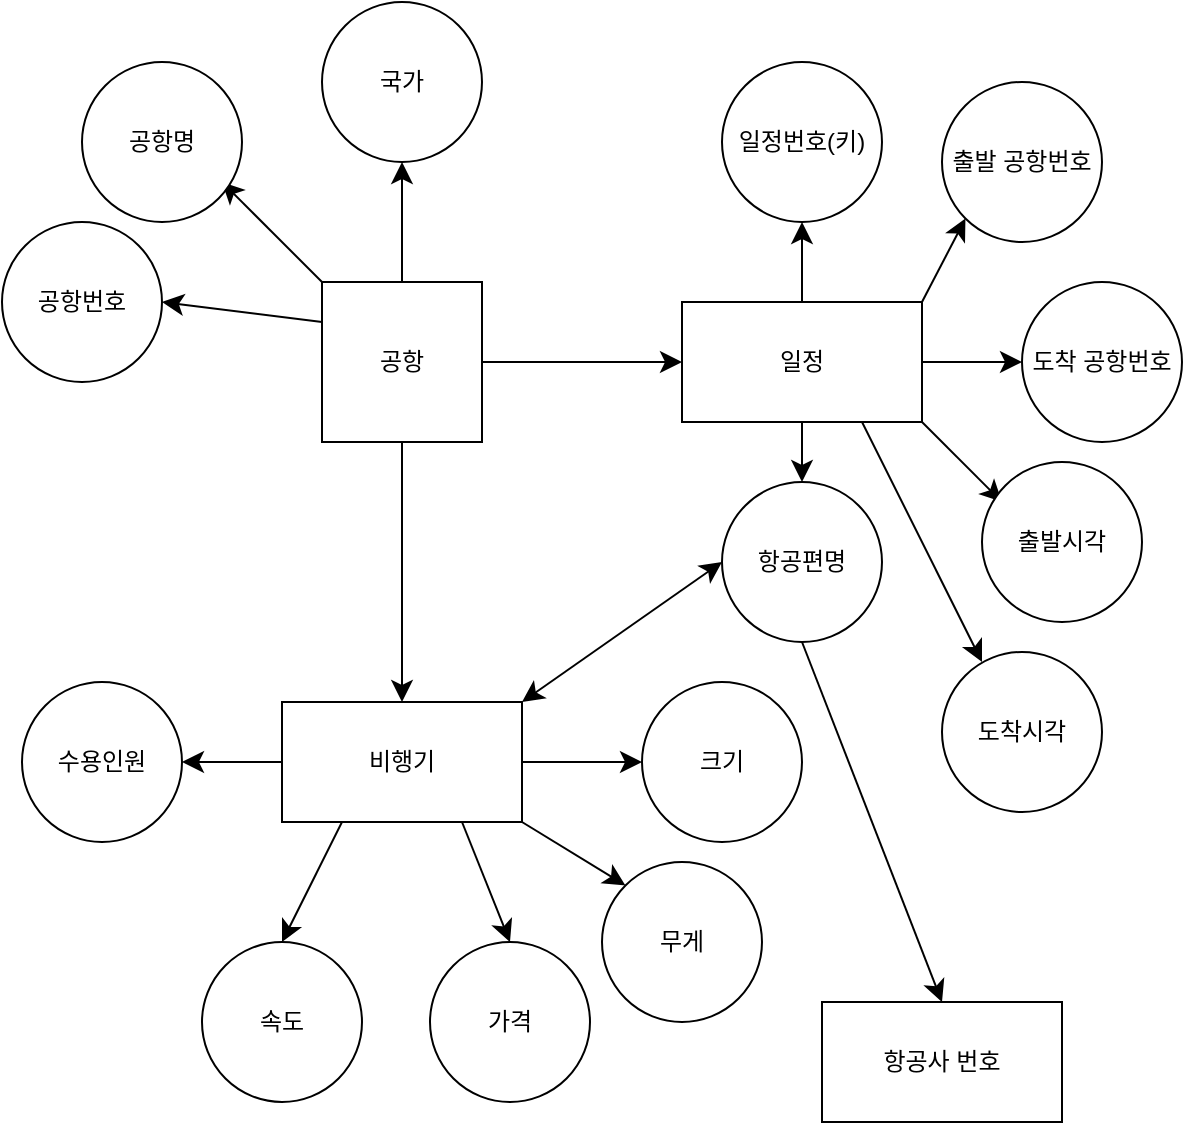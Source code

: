 <mxfile version="24.4.8" type="github">
  <diagram name="페이지-1" id="geKBbEWEFcXSWuYg8slL">
    <mxGraphModel dx="752" dy="882" grid="1" gridSize="10" guides="1" tooltips="1" connect="1" arrows="1" fold="1" page="1" pageScale="1" pageWidth="827" pageHeight="1169" math="0" shadow="0">
      <root>
        <mxCell id="0" />
        <mxCell id="1" parent="0" />
        <mxCell id="f2EloQLSNY7QdQ5oGlnk-49" style="edgeStyle=none;curved=1;rounded=0;orthogonalLoop=1;jettySize=auto;html=1;exitX=0.5;exitY=0;exitDx=0;exitDy=0;fontSize=12;startSize=8;endSize=8;entryX=0.5;entryY=1;entryDx=0;entryDy=0;" edge="1" parent="1" source="ENQD_48EzkkRwFqRb7_J-4" target="f2EloQLSNY7QdQ5oGlnk-57">
          <mxGeometry relative="1" as="geometry">
            <mxPoint x="490" y="310" as="targetPoint" />
          </mxGeometry>
        </mxCell>
        <mxCell id="f2EloQLSNY7QdQ5oGlnk-50" style="edgeStyle=none;curved=1;rounded=0;orthogonalLoop=1;jettySize=auto;html=1;exitX=0;exitY=0;exitDx=0;exitDy=0;fontSize=12;startSize=8;endSize=8;" edge="1" parent="1" source="ENQD_48EzkkRwFqRb7_J-4">
          <mxGeometry relative="1" as="geometry">
            <mxPoint x="310" y="310" as="targetPoint" />
          </mxGeometry>
        </mxCell>
        <mxCell id="f2EloQLSNY7QdQ5oGlnk-52" value="" style="edgeStyle=none;curved=1;rounded=0;orthogonalLoop=1;jettySize=auto;html=1;fontSize=12;startSize=8;endSize=8;" edge="1" parent="1" source="ENQD_48EzkkRwFqRb7_J-4" target="f2EloQLSNY7QdQ5oGlnk-51">
          <mxGeometry relative="1" as="geometry" />
        </mxCell>
        <mxCell id="f2EloQLSNY7QdQ5oGlnk-54" value="" style="edgeStyle=none;curved=1;rounded=0;orthogonalLoop=1;jettySize=auto;html=1;fontSize=12;startSize=8;endSize=8;" edge="1" parent="1" source="ENQD_48EzkkRwFqRb7_J-4" target="f2EloQLSNY7QdQ5oGlnk-53">
          <mxGeometry relative="1" as="geometry" />
        </mxCell>
        <mxCell id="f2EloQLSNY7QdQ5oGlnk-72" style="edgeStyle=none;curved=1;rounded=0;orthogonalLoop=1;jettySize=auto;html=1;exitX=0;exitY=0.25;exitDx=0;exitDy=0;fontSize=12;startSize=8;endSize=8;entryX=1;entryY=0.5;entryDx=0;entryDy=0;" edge="1" parent="1" source="ENQD_48EzkkRwFqRb7_J-4" target="f2EloQLSNY7QdQ5oGlnk-73">
          <mxGeometry relative="1" as="geometry">
            <mxPoint x="280" y="370" as="targetPoint" />
          </mxGeometry>
        </mxCell>
        <mxCell id="ENQD_48EzkkRwFqRb7_J-4" value="공항" style="whiteSpace=wrap;html=1;aspect=fixed;" parent="1" vertex="1">
          <mxGeometry x="360" y="360" width="80" height="80" as="geometry" />
        </mxCell>
        <mxCell id="f2EloQLSNY7QdQ5oGlnk-76" style="edgeStyle=none;curved=1;rounded=0;orthogonalLoop=1;jettySize=auto;html=1;exitX=1;exitY=1;exitDx=0;exitDy=0;fontSize=12;startSize=8;endSize=8;entryX=0;entryY=0;entryDx=0;entryDy=0;" edge="1" parent="1" source="f2EloQLSNY7QdQ5oGlnk-51" target="f2EloQLSNY7QdQ5oGlnk-79">
          <mxGeometry relative="1" as="geometry">
            <mxPoint x="510" y="670" as="targetPoint" />
          </mxGeometry>
        </mxCell>
        <mxCell id="f2EloQLSNY7QdQ5oGlnk-77" style="edgeStyle=none;curved=1;rounded=0;orthogonalLoop=1;jettySize=auto;html=1;exitX=0.75;exitY=1;exitDx=0;exitDy=0;fontSize=12;startSize=8;endSize=8;entryX=0.5;entryY=0;entryDx=0;entryDy=0;" edge="1" parent="1" source="f2EloQLSNY7QdQ5oGlnk-51" target="f2EloQLSNY7QdQ5oGlnk-80">
          <mxGeometry relative="1" as="geometry">
            <mxPoint x="430.105" y="690" as="targetPoint" />
          </mxGeometry>
        </mxCell>
        <mxCell id="f2EloQLSNY7QdQ5oGlnk-78" style="edgeStyle=none;curved=1;rounded=0;orthogonalLoop=1;jettySize=auto;html=1;exitX=0.25;exitY=1;exitDx=0;exitDy=0;fontSize=12;startSize=8;endSize=8;entryX=0.5;entryY=0;entryDx=0;entryDy=0;" edge="1" parent="1" source="f2EloQLSNY7QdQ5oGlnk-51" target="f2EloQLSNY7QdQ5oGlnk-81">
          <mxGeometry relative="1" as="geometry">
            <mxPoint x="370.105" y="690" as="targetPoint" />
          </mxGeometry>
        </mxCell>
        <mxCell id="f2EloQLSNY7QdQ5oGlnk-84" style="edgeStyle=none;curved=1;rounded=0;orthogonalLoop=1;jettySize=auto;html=1;entryX=0;entryY=0.5;entryDx=0;entryDy=0;fontSize=12;startSize=8;endSize=8;" edge="1" parent="1" source="f2EloQLSNY7QdQ5oGlnk-51" target="f2EloQLSNY7QdQ5oGlnk-83">
          <mxGeometry relative="1" as="geometry" />
        </mxCell>
        <mxCell id="f2EloQLSNY7QdQ5oGlnk-85" style="edgeStyle=none;curved=1;rounded=0;orthogonalLoop=1;jettySize=auto;html=1;fontSize=12;startSize=8;endSize=8;entryX=1;entryY=0.5;entryDx=0;entryDy=0;" edge="1" parent="1" source="f2EloQLSNY7QdQ5oGlnk-51" target="f2EloQLSNY7QdQ5oGlnk-82">
          <mxGeometry relative="1" as="geometry">
            <mxPoint x="300" y="600" as="targetPoint" />
          </mxGeometry>
        </mxCell>
        <mxCell id="f2EloQLSNY7QdQ5oGlnk-51" value="&lt;font style=&quot;vertical-align: inherit;&quot;&gt;&lt;font style=&quot;vertical-align: inherit;&quot;&gt;비행기&lt;/font&gt;&lt;/font&gt;" style="whiteSpace=wrap;html=1;" vertex="1" parent="1">
          <mxGeometry x="340" y="570" width="120" height="60" as="geometry" />
        </mxCell>
        <mxCell id="f2EloQLSNY7QdQ5oGlnk-61" value="" style="edgeStyle=none;curved=1;rounded=0;orthogonalLoop=1;jettySize=auto;html=1;fontSize=12;startSize=8;endSize=8;entryX=0;entryY=0.5;entryDx=0;entryDy=0;" edge="1" parent="1" source="f2EloQLSNY7QdQ5oGlnk-53" target="f2EloQLSNY7QdQ5oGlnk-71">
          <mxGeometry relative="1" as="geometry">
            <mxPoint x="700" y="380" as="targetPoint" />
          </mxGeometry>
        </mxCell>
        <mxCell id="f2EloQLSNY7QdQ5oGlnk-63" style="edgeStyle=none;curved=1;rounded=0;orthogonalLoop=1;jettySize=auto;html=1;exitX=1;exitY=1;exitDx=0;exitDy=0;fontSize=12;startSize=8;endSize=8;" edge="1" parent="1" source="f2EloQLSNY7QdQ5oGlnk-53">
          <mxGeometry relative="1" as="geometry">
            <mxPoint x="700" y="470" as="targetPoint" />
          </mxGeometry>
        </mxCell>
        <mxCell id="f2EloQLSNY7QdQ5oGlnk-65" value="" style="edgeStyle=none;curved=1;rounded=0;orthogonalLoop=1;jettySize=auto;html=1;fontSize=12;startSize=8;endSize=8;" edge="1" parent="1" source="f2EloQLSNY7QdQ5oGlnk-53" target="f2EloQLSNY7QdQ5oGlnk-64">
          <mxGeometry relative="1" as="geometry" />
        </mxCell>
        <mxCell id="f2EloQLSNY7QdQ5oGlnk-68" style="edgeStyle=none;curved=1;rounded=0;orthogonalLoop=1;jettySize=auto;html=1;exitX=1;exitY=0;exitDx=0;exitDy=0;entryX=0;entryY=1;entryDx=0;entryDy=0;fontSize=12;startSize=8;endSize=8;" edge="1" parent="1" source="f2EloQLSNY7QdQ5oGlnk-53" target="f2EloQLSNY7QdQ5oGlnk-66">
          <mxGeometry relative="1" as="geometry" />
        </mxCell>
        <mxCell id="f2EloQLSNY7QdQ5oGlnk-69" style="edgeStyle=none;curved=1;rounded=0;orthogonalLoop=1;jettySize=auto;html=1;exitX=0.5;exitY=0;exitDx=0;exitDy=0;entryX=0.5;entryY=1;entryDx=0;entryDy=0;fontSize=12;startSize=8;endSize=8;" edge="1" parent="1" source="f2EloQLSNY7QdQ5oGlnk-53" target="f2EloQLSNY7QdQ5oGlnk-67">
          <mxGeometry relative="1" as="geometry" />
        </mxCell>
        <mxCell id="f2EloQLSNY7QdQ5oGlnk-70" style="edgeStyle=none;curved=1;rounded=0;orthogonalLoop=1;jettySize=auto;html=1;exitX=0.75;exitY=1;exitDx=0;exitDy=0;fontSize=12;startSize=8;endSize=8;" edge="1" parent="1" source="f2EloQLSNY7QdQ5oGlnk-53">
          <mxGeometry relative="1" as="geometry">
            <mxPoint x="690" y="550" as="targetPoint" />
          </mxGeometry>
        </mxCell>
        <mxCell id="f2EloQLSNY7QdQ5oGlnk-53" value="&lt;font style=&quot;vertical-align: inherit;&quot;&gt;&lt;font style=&quot;vertical-align: inherit;&quot;&gt;일정&lt;/font&gt;&lt;/font&gt;" style="whiteSpace=wrap;html=1;" vertex="1" parent="1">
          <mxGeometry x="540" y="370" width="120" height="60" as="geometry" />
        </mxCell>
        <mxCell id="f2EloQLSNY7QdQ5oGlnk-57" value="&lt;font style=&quot;vertical-align: inherit;&quot;&gt;&lt;font style=&quot;vertical-align: inherit;&quot;&gt;국가&lt;/font&gt;&lt;/font&gt;" style="ellipse;whiteSpace=wrap;html=1;" vertex="1" parent="1">
          <mxGeometry x="360" y="220" width="80" height="80" as="geometry" />
        </mxCell>
        <mxCell id="f2EloQLSNY7QdQ5oGlnk-58" value="&lt;font style=&quot;vertical-align: inherit;&quot;&gt;&lt;font style=&quot;vertical-align: inherit;&quot;&gt;공항명&lt;/font&gt;&lt;/font&gt;" style="ellipse;whiteSpace=wrap;html=1;" vertex="1" parent="1">
          <mxGeometry x="240" y="250" width="80" height="80" as="geometry" />
        </mxCell>
        <mxCell id="f2EloQLSNY7QdQ5oGlnk-60" value="&lt;font style=&quot;vertical-align: inherit;&quot;&gt;&lt;font style=&quot;vertical-align: inherit;&quot;&gt;출발시각&lt;/font&gt;&lt;/font&gt;" style="ellipse;whiteSpace=wrap;html=1;" vertex="1" parent="1">
          <mxGeometry x="690" y="450" width="80" height="80" as="geometry" />
        </mxCell>
        <mxCell id="f2EloQLSNY7QdQ5oGlnk-62" value="&lt;font style=&quot;vertical-align: inherit;&quot;&gt;&lt;font style=&quot;vertical-align: inherit;&quot;&gt;&lt;font style=&quot;vertical-align: inherit;&quot;&gt;&lt;font style=&quot;vertical-align: inherit;&quot;&gt;도착시각&lt;/font&gt;&lt;/font&gt;&lt;/font&gt;&lt;/font&gt;" style="ellipse;whiteSpace=wrap;html=1;" vertex="1" parent="1">
          <mxGeometry x="670" y="545" width="80" height="80" as="geometry" />
        </mxCell>
        <mxCell id="f2EloQLSNY7QdQ5oGlnk-86" style="edgeStyle=none;curved=1;rounded=0;orthogonalLoop=1;jettySize=auto;html=1;exitX=0.5;exitY=1;exitDx=0;exitDy=0;fontSize=12;startSize=8;endSize=8;" edge="1" parent="1" source="f2EloQLSNY7QdQ5oGlnk-64">
          <mxGeometry relative="1" as="geometry">
            <mxPoint x="670" y="720" as="targetPoint" />
          </mxGeometry>
        </mxCell>
        <mxCell id="f2EloQLSNY7QdQ5oGlnk-64" value="&lt;font style=&quot;vertical-align: inherit;&quot;&gt;&lt;font style=&quot;vertical-align: inherit;&quot;&gt;항공편명&lt;/font&gt;&lt;/font&gt;" style="ellipse;whiteSpace=wrap;html=1;" vertex="1" parent="1">
          <mxGeometry x="560" y="460" width="80" height="80" as="geometry" />
        </mxCell>
        <mxCell id="f2EloQLSNY7QdQ5oGlnk-66" value="&lt;font style=&quot;vertical-align: inherit;&quot;&gt;&lt;font style=&quot;vertical-align: inherit;&quot;&gt;&lt;font style=&quot;vertical-align: inherit;&quot;&gt;&lt;font style=&quot;vertical-align: inherit;&quot;&gt;출발 공항번호&lt;/font&gt;&lt;/font&gt;&lt;/font&gt;&lt;/font&gt;" style="ellipse;whiteSpace=wrap;html=1;" vertex="1" parent="1">
          <mxGeometry x="670" y="260" width="80" height="80" as="geometry" />
        </mxCell>
        <mxCell id="f2EloQLSNY7QdQ5oGlnk-67" value="&lt;font style=&quot;vertical-align: inherit;&quot;&gt;&lt;font style=&quot;vertical-align: inherit;&quot;&gt;&lt;font style=&quot;vertical-align: inherit;&quot;&gt;&lt;font style=&quot;vertical-align: inherit;&quot;&gt;&lt;font style=&quot;vertical-align: inherit;&quot;&gt;&lt;font style=&quot;vertical-align: inherit;&quot;&gt;일정번호(키)&lt;/font&gt;&lt;/font&gt;&lt;/font&gt;&lt;/font&gt;&lt;/font&gt;&lt;/font&gt;" style="ellipse;whiteSpace=wrap;html=1;" vertex="1" parent="1">
          <mxGeometry x="560" y="250" width="80" height="80" as="geometry" />
        </mxCell>
        <mxCell id="f2EloQLSNY7QdQ5oGlnk-71" value="&lt;font style=&quot;vertical-align: inherit;&quot;&gt;&lt;font style=&quot;vertical-align: inherit;&quot;&gt;&lt;font style=&quot;vertical-align: inherit;&quot;&gt;&lt;font style=&quot;vertical-align: inherit;&quot;&gt;&lt;font style=&quot;vertical-align: inherit;&quot;&gt;&lt;font style=&quot;vertical-align: inherit;&quot;&gt;도착 공항번호&lt;/font&gt;&lt;/font&gt;&lt;/font&gt;&lt;/font&gt;&lt;/font&gt;&lt;/font&gt;" style="ellipse;whiteSpace=wrap;html=1;" vertex="1" parent="1">
          <mxGeometry x="710" y="360" width="80" height="80" as="geometry" />
        </mxCell>
        <mxCell id="f2EloQLSNY7QdQ5oGlnk-73" value="&lt;font style=&quot;vertical-align: inherit;&quot;&gt;&lt;font style=&quot;vertical-align: inherit;&quot;&gt;&lt;font style=&quot;vertical-align: inherit;&quot;&gt;&lt;font style=&quot;vertical-align: inherit;&quot;&gt;&lt;font style=&quot;vertical-align: inherit;&quot;&gt;&lt;font style=&quot;vertical-align: inherit;&quot;&gt;공항번호&lt;/font&gt;&lt;/font&gt;&lt;/font&gt;&lt;/font&gt;&lt;/font&gt;&lt;/font&gt;" style="ellipse;whiteSpace=wrap;html=1;" vertex="1" parent="1">
          <mxGeometry x="200" y="330" width="80" height="80" as="geometry" />
        </mxCell>
        <mxCell id="f2EloQLSNY7QdQ5oGlnk-75" value="" style="endArrow=classic;startArrow=classic;html=1;rounded=0;fontSize=12;startSize=8;endSize=8;curved=1;exitX=1;exitY=0;exitDx=0;exitDy=0;entryX=0;entryY=0.5;entryDx=0;entryDy=0;" edge="1" parent="1" source="f2EloQLSNY7QdQ5oGlnk-51" target="f2EloQLSNY7QdQ5oGlnk-64">
          <mxGeometry width="50" height="50" relative="1" as="geometry">
            <mxPoint x="500" y="540" as="sourcePoint" />
            <mxPoint x="550" y="490" as="targetPoint" />
          </mxGeometry>
        </mxCell>
        <mxCell id="f2EloQLSNY7QdQ5oGlnk-79" value="&lt;font style=&quot;vertical-align: inherit;&quot;&gt;&lt;font style=&quot;vertical-align: inherit;&quot;&gt;무게&lt;/font&gt;&lt;/font&gt;" style="ellipse;whiteSpace=wrap;html=1;" vertex="1" parent="1">
          <mxGeometry x="500" y="650" width="80" height="80" as="geometry" />
        </mxCell>
        <mxCell id="f2EloQLSNY7QdQ5oGlnk-80" value="&lt;font style=&quot;vertical-align: inherit;&quot;&gt;&lt;font style=&quot;vertical-align: inherit;&quot;&gt;&lt;font style=&quot;vertical-align: inherit;&quot;&gt;&lt;font style=&quot;vertical-align: inherit;&quot;&gt;&lt;font style=&quot;vertical-align: inherit;&quot;&gt;&lt;font style=&quot;vertical-align: inherit;&quot;&gt;&lt;font style=&quot;vertical-align: inherit;&quot;&gt;&lt;font style=&quot;vertical-align: inherit;&quot;&gt;가격&lt;/font&gt;&lt;/font&gt;&lt;/font&gt;&lt;/font&gt;&lt;/font&gt;&lt;/font&gt;&lt;/font&gt;&lt;/font&gt;" style="ellipse;whiteSpace=wrap;html=1;" vertex="1" parent="1">
          <mxGeometry x="414" y="690" width="80" height="80" as="geometry" />
        </mxCell>
        <mxCell id="f2EloQLSNY7QdQ5oGlnk-81" value="&lt;font style=&quot;vertical-align: inherit;&quot;&gt;&lt;font style=&quot;vertical-align: inherit;&quot;&gt;&lt;font style=&quot;vertical-align: inherit;&quot;&gt;&lt;font style=&quot;vertical-align: inherit;&quot;&gt;&lt;font style=&quot;vertical-align: inherit;&quot;&gt;&lt;font style=&quot;vertical-align: inherit;&quot;&gt;&lt;font style=&quot;vertical-align: inherit;&quot;&gt;&lt;font style=&quot;vertical-align: inherit;&quot;&gt;속도&lt;/font&gt;&lt;/font&gt;&lt;/font&gt;&lt;/font&gt;&lt;/font&gt;&lt;/font&gt;&lt;/font&gt;&lt;/font&gt;" style="ellipse;whiteSpace=wrap;html=1;" vertex="1" parent="1">
          <mxGeometry x="300" y="690" width="80" height="80" as="geometry" />
        </mxCell>
        <mxCell id="f2EloQLSNY7QdQ5oGlnk-82" value="&lt;font style=&quot;vertical-align: inherit;&quot;&gt;&lt;font style=&quot;vertical-align: inherit;&quot;&gt;&lt;font style=&quot;vertical-align: inherit;&quot;&gt;&lt;font style=&quot;vertical-align: inherit;&quot;&gt;&lt;font style=&quot;vertical-align: inherit;&quot;&gt;&lt;font style=&quot;vertical-align: inherit;&quot;&gt;&lt;font style=&quot;vertical-align: inherit;&quot;&gt;&lt;font style=&quot;vertical-align: inherit;&quot;&gt;수용인원&lt;/font&gt;&lt;/font&gt;&lt;/font&gt;&lt;/font&gt;&lt;/font&gt;&lt;/font&gt;&lt;/font&gt;&lt;/font&gt;" style="ellipse;whiteSpace=wrap;html=1;" vertex="1" parent="1">
          <mxGeometry x="210" y="560" width="80" height="80" as="geometry" />
        </mxCell>
        <mxCell id="f2EloQLSNY7QdQ5oGlnk-83" value="&lt;font style=&quot;vertical-align: inherit;&quot;&gt;&lt;font style=&quot;vertical-align: inherit;&quot;&gt;&lt;font style=&quot;vertical-align: inherit;&quot;&gt;&lt;font style=&quot;vertical-align: inherit;&quot;&gt;&lt;font style=&quot;vertical-align: inherit;&quot;&gt;&lt;font style=&quot;vertical-align: inherit;&quot;&gt;&lt;font style=&quot;vertical-align: inherit;&quot;&gt;&lt;font style=&quot;vertical-align: inherit;&quot;&gt;&lt;font style=&quot;vertical-align: inherit;&quot;&gt;&lt;font style=&quot;vertical-align: inherit;&quot;&gt;크기&lt;/font&gt;&lt;/font&gt;&lt;/font&gt;&lt;/font&gt;&lt;/font&gt;&lt;/font&gt;&lt;/font&gt;&lt;/font&gt;&lt;/font&gt;&lt;/font&gt;" style="ellipse;whiteSpace=wrap;html=1;" vertex="1" parent="1">
          <mxGeometry x="520" y="560" width="80" height="80" as="geometry" />
        </mxCell>
        <mxCell id="f2EloQLSNY7QdQ5oGlnk-87" value="&lt;font style=&quot;vertical-align: inherit;&quot;&gt;&lt;font style=&quot;vertical-align: inherit;&quot;&gt;&lt;font style=&quot;vertical-align: inherit;&quot;&gt;&lt;font style=&quot;vertical-align: inherit;&quot;&gt;항공사 번호&lt;/font&gt;&lt;/font&gt;&lt;/font&gt;&lt;/font&gt;" style="whiteSpace=wrap;html=1;" vertex="1" parent="1">
          <mxGeometry x="610" y="720" width="120" height="60" as="geometry" />
        </mxCell>
      </root>
    </mxGraphModel>
  </diagram>
</mxfile>
